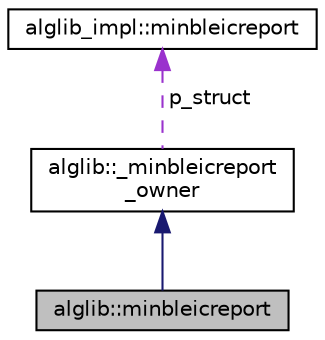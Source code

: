 digraph "alglib::minbleicreport"
{
  edge [fontname="Helvetica",fontsize="10",labelfontname="Helvetica",labelfontsize="10"];
  node [fontname="Helvetica",fontsize="10",shape=record];
  Node2 [label="alglib::minbleicreport",height=0.2,width=0.4,color="black", fillcolor="grey75", style="filled", fontcolor="black"];
  Node3 -> Node2 [dir="back",color="midnightblue",fontsize="10",style="solid",fontname="Helvetica"];
  Node3 [label="alglib::_minbleicreport\l_owner",height=0.2,width=0.4,color="black", fillcolor="white", style="filled",URL="$classalglib_1_1__minbleicreport__owner.html"];
  Node4 -> Node3 [dir="back",color="darkorchid3",fontsize="10",style="dashed",label=" p_struct" ,fontname="Helvetica"];
  Node4 [label="alglib_impl::minbleicreport",height=0.2,width=0.4,color="black", fillcolor="white", style="filled",URL="$structalglib__impl_1_1minbleicreport.html"];
}
